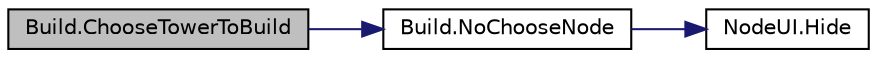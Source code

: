 digraph "Build.ChooseTowerToBuild"
{
 // LATEX_PDF_SIZE
  edge [fontname="Helvetica",fontsize="10",labelfontname="Helvetica",labelfontsize="10"];
  node [fontname="Helvetica",fontsize="10",shape=record];
  rankdir="LR";
  Node1 [label="Build.ChooseTowerToBuild",height=0.2,width=0.4,color="black", fillcolor="grey75", style="filled", fontcolor="black",tooltip=" "];
  Node1 -> Node2 [color="midnightblue",fontsize="10",style="solid",fontname="Helvetica"];
  Node2 [label="Build.NoChooseNode",height=0.2,width=0.4,color="black", fillcolor="white", style="filled",URL="$class_build.html#aeae6c6f630f056513c6aba8bbbc8f6d8",tooltip="Функция отмены выбора поля игры"];
  Node2 -> Node3 [color="midnightblue",fontsize="10",style="solid",fontname="Helvetica"];
  Node3 [label="NodeUI.Hide",height=0.2,width=0.4,color="black", fillcolor="white", style="filled",URL="$class_node_u_i.html#aa5077f5b0ae947b814e19ee9b17a2817",tooltip="Функция для снятия панели"];
}
